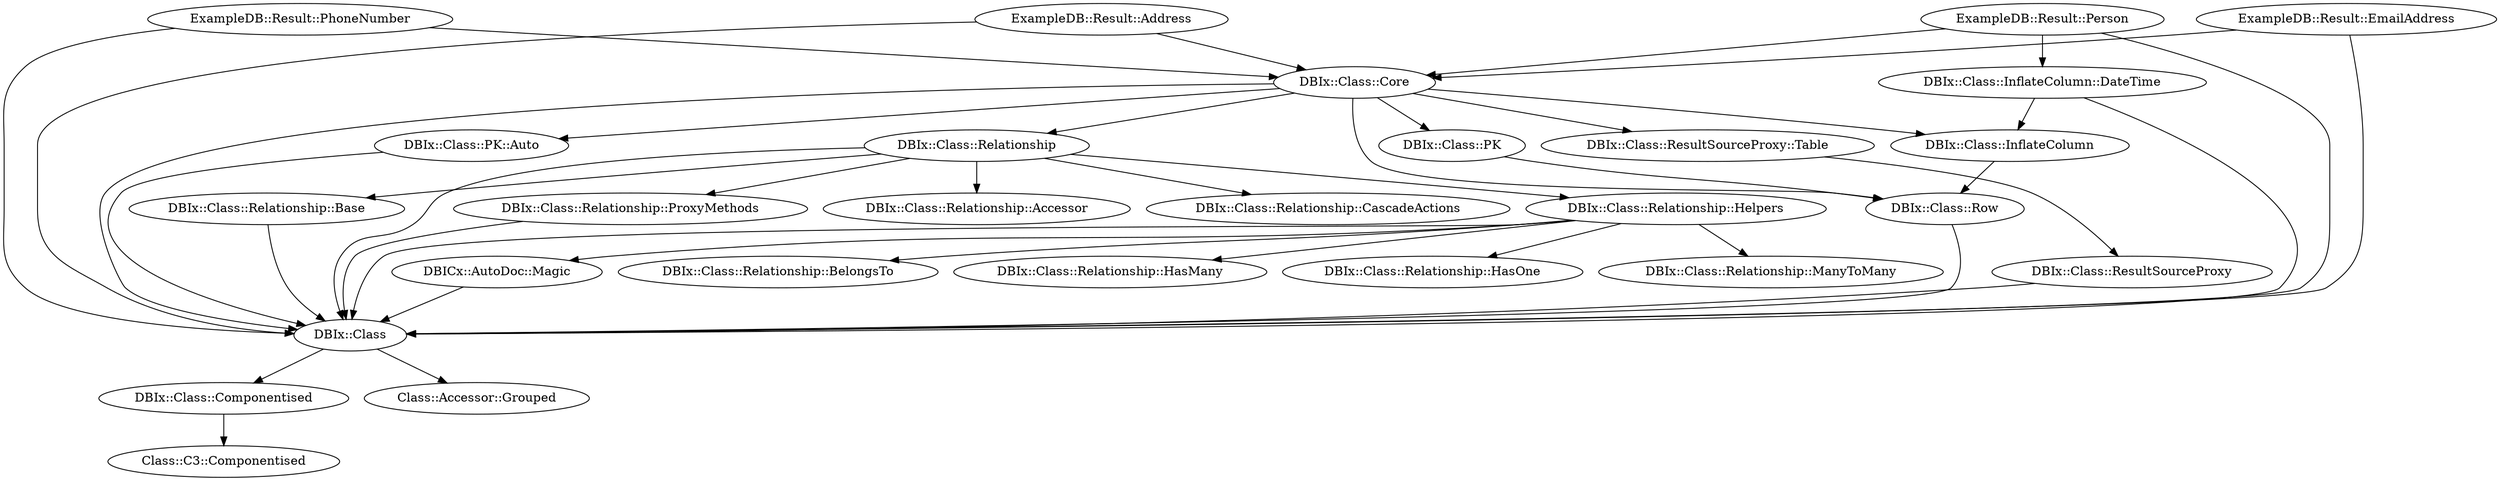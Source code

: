 /* vim:syntax=dot */
digraph inheritance {
    graph [splines=true,model=subset,ratio=auto];
    node [shape=ellipse];
    edge [];

    
        DBIx_Class_ResultSourceProxy_Table [ label="DBIx::Class::ResultSourceProxy::Table" ];
        DBIx_Class_Relationship_ManyToMany [ label="DBIx::Class::Relationship::ManyToMany" ];
        DBIx_Class_PK [ label="DBIx::Class::PK" ];
        DBIx_Class_Relationship_Base [ label="DBIx::Class::Relationship::Base" ];
        DBIx_Class_Componentised [ label="DBIx::Class::Componentised" ];
        DBIx_Class_PK_Auto [ label="DBIx::Class::PK::Auto" ];
        DBIx_Class_Relationship_Helpers [ label="DBIx::Class::Relationship::Helpers" ];
        DBIx_Class_Relationship [ label="DBIx::Class::Relationship" ];
        DBIx_Class_Relationship_Accessor [ label="DBIx::Class::Relationship::Accessor" ];
        DBIx_Class_Relationship_ProxyMethods [ label="DBIx::Class::Relationship::ProxyMethods" ];
        DBIx_Class [ label="DBIx::Class" ];
        ExampleDB_Result_PhoneNumber [ label="ExampleDB::Result::PhoneNumber" ];
        Class_Accessor_Grouped [ label="Class::Accessor::Grouped" ];
        DBIx_Class_Relationship_CascadeActions [ label="DBIx::Class::Relationship::CascadeActions" ];
        DBIx_Class_Relationship_BelongsTo [ label="DBIx::Class::Relationship::BelongsTo" ];
        DBIx_Class_ResultSourceProxy [ label="DBIx::Class::ResultSourceProxy" ];
        DBIx_Class_Core [ label="DBIx::Class::Core" ];
        ExampleDB_Result_Person [ label="ExampleDB::Result::Person" ];
        DBIx_Class_Relationship_HasMany [ label="DBIx::Class::Relationship::HasMany" ];
        ExampleDB_Result_Address [ label="ExampleDB::Result::Address" ];
        DBIx_Class_InflateColumn [ label="DBIx::Class::InflateColumn" ];
        DBIx_Class_Row [ label="DBIx::Class::Row" ];
        Class_C3_Componentised [ label="Class::C3::Componentised" ];
        DBIx_Class_InflateColumn_DateTime [ label="DBIx::Class::InflateColumn::DateTime" ];
        DBICx_AutoDoc_Magic [ label="DBICx::AutoDoc::Magic" ];
        ExampleDB_Result_EmailAddress [ label="ExampleDB::Result::EmailAddress" ];
        DBIx_Class_Relationship_HasOne [ label="DBIx::Class::Relationship::HasOne" ];
            DBIx_Class_ResultSourceProxy_Table -> DBIx_Class_ResultSourceProxy;
                        DBIx_Class_PK -> DBIx_Class_Row;
                DBIx_Class_Relationship_Base -> DBIx_Class;
                DBIx_Class_Componentised -> Class_C3_Componentised;
                DBIx_Class_PK_Auto -> DBIx_Class;
                DBIx_Class_Relationship_Helpers -> DBICx_AutoDoc_Magic;
        DBIx_Class_Relationship_Helpers -> DBIx_Class_Relationship_HasMany;
        DBIx_Class_Relationship_Helpers -> DBIx_Class_Relationship_HasOne;
        DBIx_Class_Relationship_Helpers -> DBIx_Class_Relationship_BelongsTo;
        DBIx_Class_Relationship_Helpers -> DBIx_Class_Relationship_ManyToMany;
        DBIx_Class_Relationship_Helpers -> DBIx_Class;
                DBIx_Class_Relationship -> DBIx_Class_Relationship_Helpers;
        DBIx_Class_Relationship -> DBIx_Class_Relationship_Accessor;
        DBIx_Class_Relationship -> DBIx_Class_Relationship_CascadeActions;
        DBIx_Class_Relationship -> DBIx_Class_Relationship_ProxyMethods;
        DBIx_Class_Relationship -> DBIx_Class_Relationship_Base;
        DBIx_Class_Relationship -> DBIx_Class;
                        DBIx_Class_Relationship_ProxyMethods -> DBIx_Class;
                DBIx_Class -> DBIx_Class_Componentised;
        DBIx_Class -> Class_Accessor_Grouped;
                ExampleDB_Result_PhoneNumber -> DBIx_Class_Core;
        ExampleDB_Result_PhoneNumber -> DBIx_Class;
                                        DBIx_Class_ResultSourceProxy -> DBIx_Class;
                DBIx_Class_Core -> DBIx_Class_Relationship;
        DBIx_Class_Core -> DBIx_Class_InflateColumn;
        DBIx_Class_Core -> DBIx_Class_PK_Auto;
        DBIx_Class_Core -> DBIx_Class_PK;
        DBIx_Class_Core -> DBIx_Class_Row;
        DBIx_Class_Core -> DBIx_Class_ResultSourceProxy_Table;
        DBIx_Class_Core -> DBIx_Class;
                ExampleDB_Result_Person -> DBIx_Class_InflateColumn_DateTime;
        ExampleDB_Result_Person -> DBIx_Class_Core;
        ExampleDB_Result_Person -> DBIx_Class;
                        ExampleDB_Result_Address -> DBIx_Class_Core;
        ExampleDB_Result_Address -> DBIx_Class;
                DBIx_Class_InflateColumn -> DBIx_Class_Row;
                DBIx_Class_Row -> DBIx_Class;
                        DBIx_Class_InflateColumn_DateTime -> DBIx_Class_InflateColumn;
        DBIx_Class_InflateColumn_DateTime -> DBIx_Class;
                DBICx_AutoDoc_Magic -> DBIx_Class;
                ExampleDB_Result_EmailAddress -> DBIx_Class_Core;
        ExampleDB_Result_EmailAddress -> DBIx_Class;
                
}

